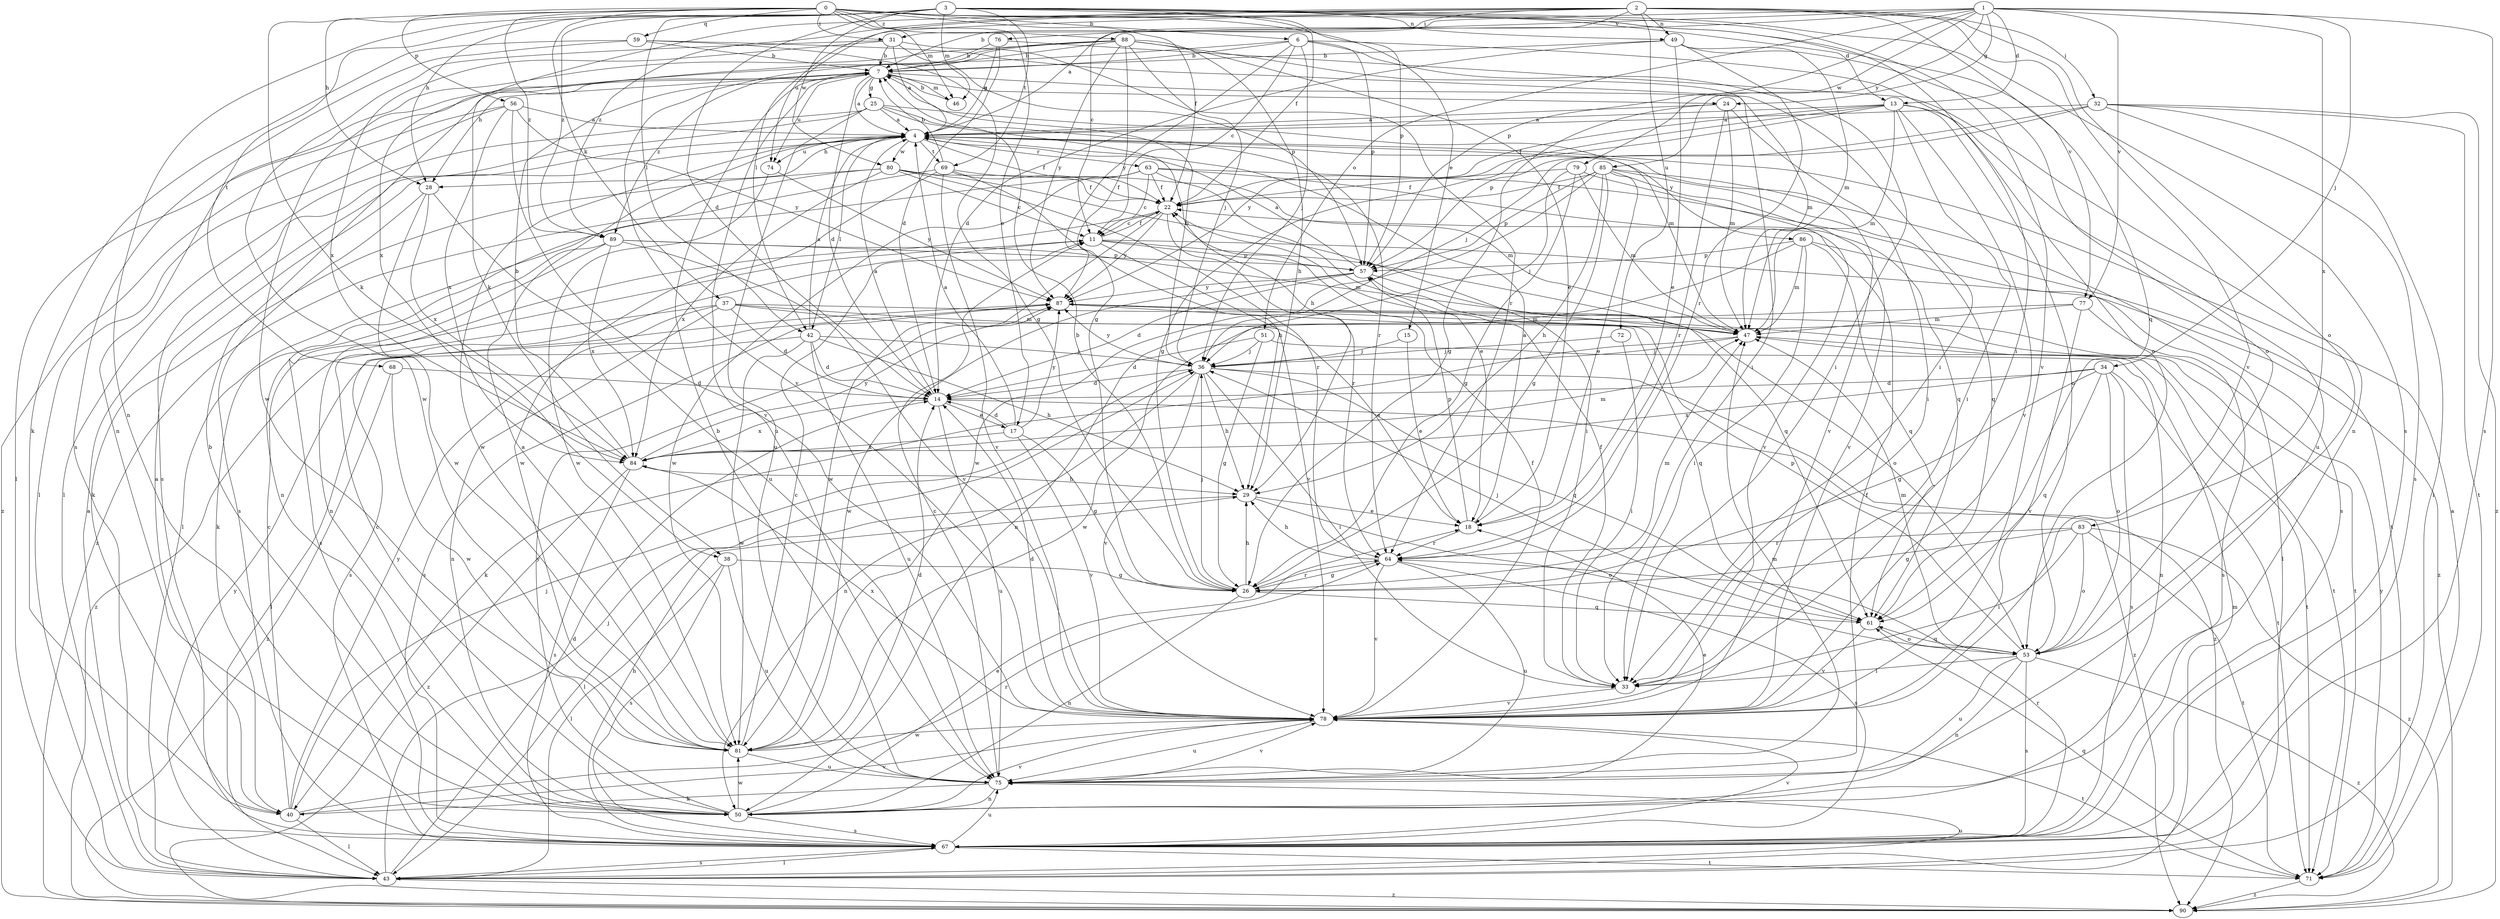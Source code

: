 strict digraph  {
0;
1;
2;
3;
4;
6;
7;
11;
13;
14;
15;
17;
18;
22;
24;
25;
26;
28;
29;
31;
32;
33;
34;
36;
37;
38;
40;
42;
43;
46;
47;
49;
50;
51;
53;
56;
57;
59;
61;
63;
64;
67;
68;
69;
71;
72;
74;
75;
76;
77;
78;
79;
80;
81;
83;
84;
85;
86;
87;
88;
89;
90;
0 -> 6  [label=b];
0 -> 13  [label=d];
0 -> 15  [label=e];
0 -> 17  [label=e];
0 -> 22  [label=f];
0 -> 28  [label=h];
0 -> 31  [label=i];
0 -> 37  [label=k];
0 -> 38  [label=k];
0 -> 46  [label=m];
0 -> 56  [label=p];
0 -> 59  [label=q];
0 -> 61  [label=q];
0 -> 88  [label=z];
0 -> 89  [label=z];
1 -> 4  [label=a];
1 -> 7  [label=b];
1 -> 13  [label=d];
1 -> 24  [label=g];
1 -> 34  [label=j];
1 -> 51  [label=o];
1 -> 57  [label=p];
1 -> 67  [label=s];
1 -> 76  [label=v];
1 -> 77  [label=v];
1 -> 79  [label=w];
1 -> 83  [label=x];
1 -> 85  [label=y];
2 -> 11  [label=c];
2 -> 31  [label=i];
2 -> 32  [label=i];
2 -> 38  [label=k];
2 -> 42  [label=l];
2 -> 49  [label=n];
2 -> 53  [label=o];
2 -> 72  [label=u];
2 -> 74  [label=u];
2 -> 77  [label=v];
2 -> 78  [label=v];
2 -> 89  [label=z];
3 -> 14  [label=d];
3 -> 22  [label=f];
3 -> 28  [label=h];
3 -> 33  [label=i];
3 -> 42  [label=l];
3 -> 46  [label=m];
3 -> 49  [label=n];
3 -> 50  [label=n];
3 -> 57  [label=p];
3 -> 67  [label=s];
3 -> 68  [label=t];
3 -> 69  [label=t];
3 -> 78  [label=v];
3 -> 80  [label=w];
3 -> 89  [label=z];
4 -> 22  [label=f];
4 -> 28  [label=h];
4 -> 42  [label=l];
4 -> 63  [label=r];
4 -> 69  [label=t];
4 -> 74  [label=u];
4 -> 78  [label=v];
4 -> 80  [label=w];
4 -> 81  [label=w];
4 -> 86  [label=y];
6 -> 7  [label=b];
6 -> 11  [label=c];
6 -> 33  [label=i];
6 -> 36  [label=j];
6 -> 53  [label=o];
6 -> 57  [label=p];
6 -> 81  [label=w];
6 -> 87  [label=y];
7 -> 4  [label=a];
7 -> 14  [label=d];
7 -> 24  [label=g];
7 -> 25  [label=g];
7 -> 28  [label=h];
7 -> 43  [label=l];
7 -> 46  [label=m];
7 -> 47  [label=m];
7 -> 74  [label=u];
7 -> 75  [label=u];
7 -> 89  [label=z];
11 -> 22  [label=f];
11 -> 57  [label=p];
11 -> 61  [label=q];
11 -> 78  [label=v];
11 -> 90  [label=z];
13 -> 4  [label=a];
13 -> 22  [label=f];
13 -> 26  [label=g];
13 -> 33  [label=i];
13 -> 47  [label=m];
13 -> 53  [label=o];
13 -> 75  [label=u];
13 -> 78  [label=v];
13 -> 87  [label=y];
14 -> 4  [label=a];
14 -> 17  [label=e];
14 -> 75  [label=u];
14 -> 84  [label=x];
14 -> 90  [label=z];
15 -> 18  [label=e];
15 -> 36  [label=j];
17 -> 4  [label=a];
17 -> 14  [label=d];
17 -> 26  [label=g];
17 -> 78  [label=v];
17 -> 84  [label=x];
17 -> 87  [label=y];
18 -> 4  [label=a];
18 -> 57  [label=p];
18 -> 64  [label=r];
22 -> 11  [label=c];
22 -> 50  [label=n];
22 -> 64  [label=r];
22 -> 81  [label=w];
22 -> 87  [label=y];
24 -> 4  [label=a];
24 -> 26  [label=g];
24 -> 33  [label=i];
24 -> 47  [label=m];
24 -> 64  [label=r];
25 -> 4  [label=a];
25 -> 29  [label=h];
25 -> 43  [label=l];
25 -> 47  [label=m];
25 -> 64  [label=r];
25 -> 67  [label=s];
25 -> 75  [label=u];
26 -> 7  [label=b];
26 -> 29  [label=h];
26 -> 36  [label=j];
26 -> 47  [label=m];
26 -> 50  [label=n];
26 -> 61  [label=q];
26 -> 64  [label=r];
28 -> 67  [label=s];
28 -> 75  [label=u];
28 -> 81  [label=w];
28 -> 84  [label=x];
29 -> 18  [label=e];
29 -> 43  [label=l];
29 -> 53  [label=o];
31 -> 4  [label=a];
31 -> 7  [label=b];
31 -> 57  [label=p];
31 -> 64  [label=r];
31 -> 81  [label=w];
31 -> 84  [label=x];
32 -> 4  [label=a];
32 -> 36  [label=j];
32 -> 43  [label=l];
32 -> 57  [label=p];
32 -> 67  [label=s];
32 -> 71  [label=t];
32 -> 90  [label=z];
33 -> 22  [label=f];
33 -> 78  [label=v];
34 -> 14  [label=d];
34 -> 26  [label=g];
34 -> 53  [label=o];
34 -> 61  [label=q];
34 -> 67  [label=s];
34 -> 71  [label=t];
34 -> 84  [label=x];
36 -> 7  [label=b];
36 -> 14  [label=d];
36 -> 29  [label=h];
36 -> 33  [label=i];
36 -> 50  [label=n];
36 -> 61  [label=q];
36 -> 78  [label=v];
36 -> 87  [label=y];
36 -> 90  [label=z];
37 -> 14  [label=d];
37 -> 18  [label=e];
37 -> 47  [label=m];
37 -> 50  [label=n];
37 -> 67  [label=s];
37 -> 71  [label=t];
37 -> 90  [label=z];
38 -> 26  [label=g];
38 -> 43  [label=l];
38 -> 67  [label=s];
38 -> 75  [label=u];
40 -> 4  [label=a];
40 -> 11  [label=c];
40 -> 36  [label=j];
40 -> 43  [label=l];
40 -> 64  [label=r];
40 -> 78  [label=v];
40 -> 87  [label=y];
42 -> 4  [label=a];
42 -> 14  [label=d];
42 -> 29  [label=h];
42 -> 36  [label=j];
42 -> 43  [label=l];
42 -> 75  [label=u];
42 -> 81  [label=w];
43 -> 4  [label=a];
43 -> 14  [label=d];
43 -> 36  [label=j];
43 -> 47  [label=m];
43 -> 67  [label=s];
43 -> 75  [label=u];
43 -> 87  [label=y];
43 -> 90  [label=z];
46 -> 7  [label=b];
47 -> 36  [label=j];
47 -> 40  [label=k];
47 -> 71  [label=t];
49 -> 7  [label=b];
49 -> 14  [label=d];
49 -> 18  [label=e];
49 -> 47  [label=m];
49 -> 53  [label=o];
49 -> 64  [label=r];
50 -> 7  [label=b];
50 -> 11  [label=c];
50 -> 18  [label=e];
50 -> 67  [label=s];
50 -> 78  [label=v];
50 -> 81  [label=w];
50 -> 87  [label=y];
51 -> 14  [label=d];
51 -> 26  [label=g];
51 -> 36  [label=j];
51 -> 50  [label=n];
53 -> 33  [label=i];
53 -> 47  [label=m];
53 -> 50  [label=n];
53 -> 57  [label=p];
53 -> 61  [label=q];
53 -> 67  [label=s];
53 -> 75  [label=u];
53 -> 90  [label=z];
56 -> 4  [label=a];
56 -> 43  [label=l];
56 -> 78  [label=v];
56 -> 84  [label=x];
56 -> 87  [label=y];
56 -> 90  [label=z];
57 -> 4  [label=a];
57 -> 14  [label=d];
57 -> 53  [label=o];
57 -> 81  [label=w];
57 -> 87  [label=y];
59 -> 7  [label=b];
59 -> 26  [label=g];
59 -> 33  [label=i];
59 -> 40  [label=k];
59 -> 67  [label=s];
61 -> 36  [label=j];
61 -> 53  [label=o];
61 -> 78  [label=v];
63 -> 11  [label=c];
63 -> 18  [label=e];
63 -> 22  [label=f];
63 -> 43  [label=l];
63 -> 61  [label=q];
63 -> 71  [label=t];
63 -> 81  [label=w];
64 -> 26  [label=g];
64 -> 29  [label=h];
64 -> 67  [label=s];
64 -> 75  [label=u];
64 -> 78  [label=v];
67 -> 29  [label=h];
67 -> 43  [label=l];
67 -> 64  [label=r];
67 -> 71  [label=t];
67 -> 75  [label=u];
67 -> 78  [label=v];
68 -> 14  [label=d];
68 -> 81  [label=w];
68 -> 90  [label=z];
69 -> 7  [label=b];
69 -> 22  [label=f];
69 -> 29  [label=h];
69 -> 47  [label=m];
69 -> 78  [label=v];
69 -> 81  [label=w];
69 -> 90  [label=z];
71 -> 4  [label=a];
71 -> 61  [label=q];
71 -> 87  [label=y];
71 -> 90  [label=z];
72 -> 33  [label=i];
72 -> 36  [label=j];
74 -> 81  [label=w];
74 -> 87  [label=y];
75 -> 7  [label=b];
75 -> 11  [label=c];
75 -> 18  [label=e];
75 -> 22  [label=f];
75 -> 40  [label=k];
75 -> 47  [label=m];
75 -> 50  [label=n];
75 -> 78  [label=v];
76 -> 4  [label=a];
76 -> 7  [label=b];
76 -> 14  [label=d];
76 -> 50  [label=n];
77 -> 47  [label=m];
77 -> 67  [label=s];
77 -> 78  [label=v];
77 -> 81  [label=w];
78 -> 14  [label=d];
78 -> 22  [label=f];
78 -> 71  [label=t];
78 -> 75  [label=u];
78 -> 81  [label=w];
78 -> 84  [label=x];
79 -> 22  [label=f];
79 -> 26  [label=g];
79 -> 36  [label=j];
79 -> 47  [label=m];
79 -> 78  [label=v];
80 -> 11  [label=c];
80 -> 22  [label=f];
80 -> 33  [label=i];
80 -> 40  [label=k];
80 -> 50  [label=n];
80 -> 64  [label=r];
80 -> 84  [label=x];
81 -> 4  [label=a];
81 -> 11  [label=c];
81 -> 14  [label=d];
81 -> 75  [label=u];
83 -> 26  [label=g];
83 -> 33  [label=i];
83 -> 53  [label=o];
83 -> 64  [label=r];
83 -> 71  [label=t];
83 -> 90  [label=z];
84 -> 7  [label=b];
84 -> 29  [label=h];
84 -> 47  [label=m];
84 -> 67  [label=s];
84 -> 87  [label=y];
84 -> 90  [label=z];
85 -> 18  [label=e];
85 -> 22  [label=f];
85 -> 26  [label=g];
85 -> 29  [label=h];
85 -> 57  [label=p];
85 -> 61  [label=q];
85 -> 67  [label=s];
85 -> 78  [label=v];
85 -> 81  [label=w];
86 -> 33  [label=i];
86 -> 43  [label=l];
86 -> 47  [label=m];
86 -> 50  [label=n];
86 -> 57  [label=p];
86 -> 61  [label=q];
87 -> 47  [label=m];
87 -> 61  [label=q];
87 -> 67  [label=s];
87 -> 71  [label=t];
88 -> 7  [label=b];
88 -> 18  [label=e];
88 -> 26  [label=g];
88 -> 29  [label=h];
88 -> 33  [label=i];
88 -> 36  [label=j];
88 -> 50  [label=n];
88 -> 78  [label=v];
88 -> 84  [label=x];
88 -> 87  [label=y];
89 -> 40  [label=k];
89 -> 47  [label=m];
89 -> 57  [label=p];
89 -> 67  [label=s];
89 -> 78  [label=v];
89 -> 84  [label=x];
}
